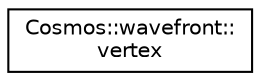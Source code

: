digraph "Graphical Class Hierarchy"
{
 // INTERACTIVE_SVG=YES
  edge [fontname="Helvetica",fontsize="10",labelfontname="Helvetica",labelfontsize="10"];
  node [fontname="Helvetica",fontsize="10",shape=record];
  rankdir="LR";
  Node0 [label="Cosmos::wavefront::\lvertex",height=0.2,width=0.4,color="black", fillcolor="white", style="filled",URL="$struct_cosmos_1_1wavefront_1_1vertex.html"];
}
